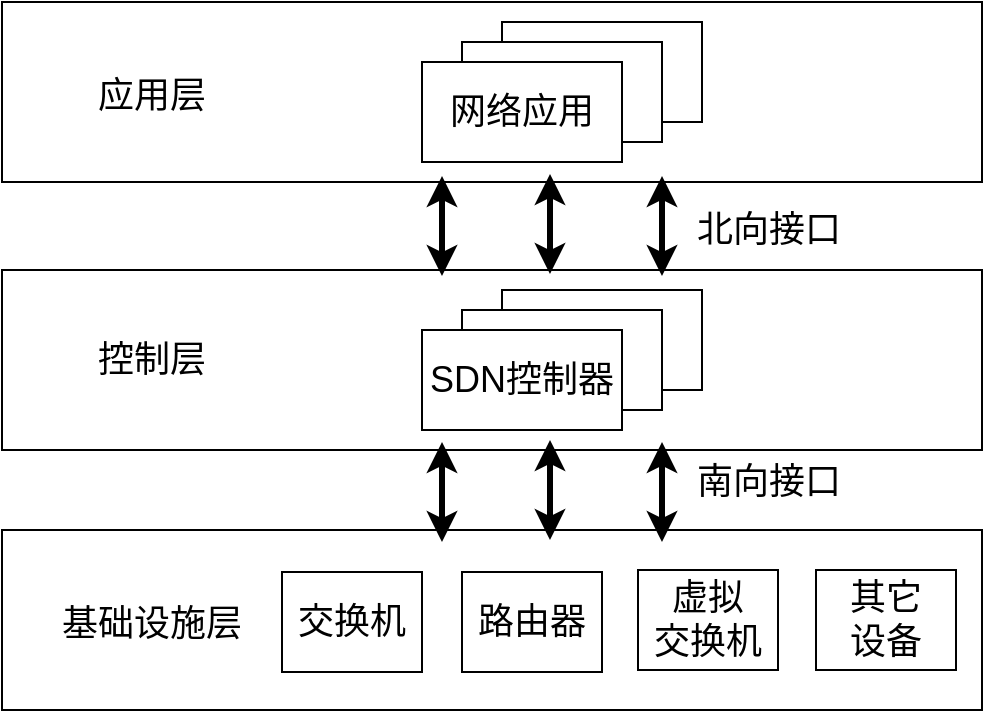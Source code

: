 <mxfile version="12.6.6" type="github">
  <diagram id="JTEC7zDQZaKKNVADHG2T" name="Page-1">
    <mxGraphModel dx="932" dy="463" grid="0" gridSize="10" guides="1" tooltips="1" connect="1" arrows="1" fold="1" page="1" pageScale="1" pageWidth="827" pageHeight="1169" math="0" shadow="0">
      <root>
        <mxCell id="0"/>
        <mxCell id="1" parent="0"/>
        <mxCell id="yheAhP4qUuCX2QJ-J1G--33" value="" style="rounded=0;whiteSpace=wrap;html=1;" parent="1" vertex="1">
          <mxGeometry x="100" y="340" width="490" height="90" as="geometry"/>
        </mxCell>
        <mxCell id="yheAhP4qUuCX2QJ-J1G--32" value="" style="rounded=0;whiteSpace=wrap;html=1;" parent="1" vertex="1">
          <mxGeometry x="100" y="76" width="490" height="90" as="geometry"/>
        </mxCell>
        <mxCell id="yheAhP4qUuCX2QJ-J1G--31" value="" style="rounded=0;whiteSpace=wrap;html=1;" parent="1" vertex="1">
          <mxGeometry x="100" y="210" width="490" height="90" as="geometry"/>
        </mxCell>
        <mxCell id="yheAhP4qUuCX2QJ-J1G--24" value="" style="rounded=0;whiteSpace=wrap;html=1;" parent="1" vertex="1">
          <mxGeometry x="350" y="220" width="100" height="50" as="geometry"/>
        </mxCell>
        <mxCell id="yheAhP4qUuCX2QJ-J1G--2" value="&lt;font style=&quot;font-size: 18px&quot;&gt;应用层&lt;/font&gt;" style="text;html=1;strokeColor=none;fillColor=none;align=center;verticalAlign=middle;whiteSpace=wrap;rounded=0;" parent="1" vertex="1">
          <mxGeometry x="140" y="113" width="70" height="20" as="geometry"/>
        </mxCell>
        <mxCell id="yheAhP4qUuCX2QJ-J1G--3" value="&lt;font style=&quot;font-size: 18px&quot;&gt;控制层&lt;/font&gt;" style="text;html=1;strokeColor=none;fillColor=none;align=center;verticalAlign=middle;whiteSpace=wrap;rounded=0;" parent="1" vertex="1">
          <mxGeometry x="140" y="245" width="70" height="20" as="geometry"/>
        </mxCell>
        <mxCell id="yheAhP4qUuCX2QJ-J1G--4" value="&lt;font style=&quot;font-size: 18px&quot;&gt;基础设施层&lt;/font&gt;" style="text;html=1;strokeColor=none;fillColor=none;align=center;verticalAlign=middle;whiteSpace=wrap;rounded=0;" parent="1" vertex="1">
          <mxGeometry x="115" y="377" width="120" height="20" as="geometry"/>
        </mxCell>
        <mxCell id="yheAhP4qUuCX2QJ-J1G--9" value="" style="rounded=0;whiteSpace=wrap;html=1;" parent="1" vertex="1">
          <mxGeometry x="330" y="230" width="100" height="50" as="geometry"/>
        </mxCell>
        <mxCell id="yheAhP4qUuCX2QJ-J1G--14" value="&lt;font style=&quot;font-size: 18px&quot;&gt;交换机&lt;/font&gt;" style="rounded=0;whiteSpace=wrap;html=1;" parent="1" vertex="1">
          <mxGeometry x="240" y="361" width="70" height="50" as="geometry"/>
        </mxCell>
        <mxCell id="yheAhP4qUuCX2QJ-J1G--17" value="&lt;font style=&quot;font-size: 18px&quot;&gt;路由器&lt;/font&gt;" style="rounded=0;whiteSpace=wrap;html=1;" parent="1" vertex="1">
          <mxGeometry x="330" y="361" width="70" height="50" as="geometry"/>
        </mxCell>
        <mxCell id="yheAhP4qUuCX2QJ-J1G--20" value="&lt;font style=&quot;font-size: 18px&quot;&gt;虚拟&lt;br&gt;交换机&lt;/font&gt;" style="rounded=0;whiteSpace=wrap;html=1;" parent="1" vertex="1">
          <mxGeometry x="418" y="360" width="70" height="50" as="geometry"/>
        </mxCell>
        <mxCell id="yheAhP4qUuCX2QJ-J1G--25" value="&lt;font style=&quot;font-size: 18px&quot;&gt;SDN控制器&lt;/font&gt;" style="rounded=0;whiteSpace=wrap;html=1;" parent="1" vertex="1">
          <mxGeometry x="310" y="240" width="100" height="50" as="geometry"/>
        </mxCell>
        <mxCell id="yheAhP4qUuCX2QJ-J1G--28" value="" style="rounded=0;whiteSpace=wrap;html=1;" parent="1" vertex="1">
          <mxGeometry x="350" y="86" width="100" height="50" as="geometry"/>
        </mxCell>
        <mxCell id="yheAhP4qUuCX2QJ-J1G--29" value="" style="rounded=0;whiteSpace=wrap;html=1;" parent="1" vertex="1">
          <mxGeometry x="330" y="96" width="100" height="50" as="geometry"/>
        </mxCell>
        <mxCell id="yheAhP4qUuCX2QJ-J1G--30" value="&lt;span style=&quot;font-size: 18px&quot;&gt;网络应用&lt;/span&gt;" style="rounded=0;whiteSpace=wrap;html=1;" parent="1" vertex="1">
          <mxGeometry x="310" y="106" width="100" height="50" as="geometry"/>
        </mxCell>
        <mxCell id="yheAhP4qUuCX2QJ-J1G--34" value="" style="endArrow=classic;startArrow=classic;html=1;strokeWidth=3;" parent="1" edge="1">
          <mxGeometry width="50" height="50" relative="1" as="geometry">
            <mxPoint x="320" y="213" as="sourcePoint"/>
            <mxPoint x="320" y="163" as="targetPoint"/>
          </mxGeometry>
        </mxCell>
        <mxCell id="yheAhP4qUuCX2QJ-J1G--36" value="" style="endArrow=classic;startArrow=classic;html=1;strokeWidth=3;" parent="1" edge="1">
          <mxGeometry width="50" height="50" relative="1" as="geometry">
            <mxPoint x="430" y="213" as="sourcePoint"/>
            <mxPoint x="430" y="163" as="targetPoint"/>
          </mxGeometry>
        </mxCell>
        <mxCell id="yheAhP4qUuCX2QJ-J1G--37" value="" style="endArrow=classic;startArrow=classic;html=1;strokeWidth=3;" parent="1" edge="1">
          <mxGeometry width="50" height="50" relative="1" as="geometry">
            <mxPoint x="374" y="212" as="sourcePoint"/>
            <mxPoint x="374" y="162" as="targetPoint"/>
          </mxGeometry>
        </mxCell>
        <mxCell id="yheAhP4qUuCX2QJ-J1G--41" value="" style="group" parent="1" vertex="1" connectable="0">
          <mxGeometry x="320" y="295" width="110" height="51" as="geometry"/>
        </mxCell>
        <mxCell id="yheAhP4qUuCX2QJ-J1G--38" value="" style="endArrow=classic;startArrow=classic;html=1;strokeWidth=3;" parent="yheAhP4qUuCX2QJ-J1G--41" edge="1">
          <mxGeometry width="50" height="50" relative="1" as="geometry">
            <mxPoint y="51" as="sourcePoint"/>
            <mxPoint y="1" as="targetPoint"/>
          </mxGeometry>
        </mxCell>
        <mxCell id="yheAhP4qUuCX2QJ-J1G--39" value="" style="endArrow=classic;startArrow=classic;html=1;strokeWidth=3;" parent="yheAhP4qUuCX2QJ-J1G--41" edge="1">
          <mxGeometry width="50" height="50" relative="1" as="geometry">
            <mxPoint x="110" y="51" as="sourcePoint"/>
            <mxPoint x="110" y="1" as="targetPoint"/>
          </mxGeometry>
        </mxCell>
        <mxCell id="yheAhP4qUuCX2QJ-J1G--40" value="" style="endArrow=classic;startArrow=classic;html=1;strokeWidth=3;" parent="yheAhP4qUuCX2QJ-J1G--41" edge="1">
          <mxGeometry width="50" height="50" relative="1" as="geometry">
            <mxPoint x="54" y="50" as="sourcePoint"/>
            <mxPoint x="54" as="targetPoint"/>
          </mxGeometry>
        </mxCell>
        <mxCell id="yheAhP4qUuCX2QJ-J1G--42" value="&lt;span style=&quot;font-size: 18px&quot;&gt;其它&lt;br&gt;设备&lt;/span&gt;" style="rounded=0;whiteSpace=wrap;html=1;" parent="1" vertex="1">
          <mxGeometry x="507" y="360" width="70" height="50" as="geometry"/>
        </mxCell>
        <mxCell id="yheAhP4qUuCX2QJ-J1G--44" value="&lt;font style=&quot;font-size: 18px&quot;&gt;北向接口&lt;/font&gt;" style="text;html=1;strokeColor=none;fillColor=none;align=center;verticalAlign=middle;whiteSpace=wrap;rounded=0;" parent="1" vertex="1">
          <mxGeometry x="437" y="180" width="93" height="20" as="geometry"/>
        </mxCell>
        <mxCell id="yheAhP4qUuCX2QJ-J1G--45" value="&lt;font style=&quot;font-size: 18px&quot;&gt;南向接口&lt;/font&gt;" style="text;html=1;strokeColor=none;fillColor=none;align=center;verticalAlign=middle;whiteSpace=wrap;rounded=0;" parent="1" vertex="1">
          <mxGeometry x="437" y="305.5" width="93" height="20" as="geometry"/>
        </mxCell>
      </root>
    </mxGraphModel>
  </diagram>
</mxfile>
